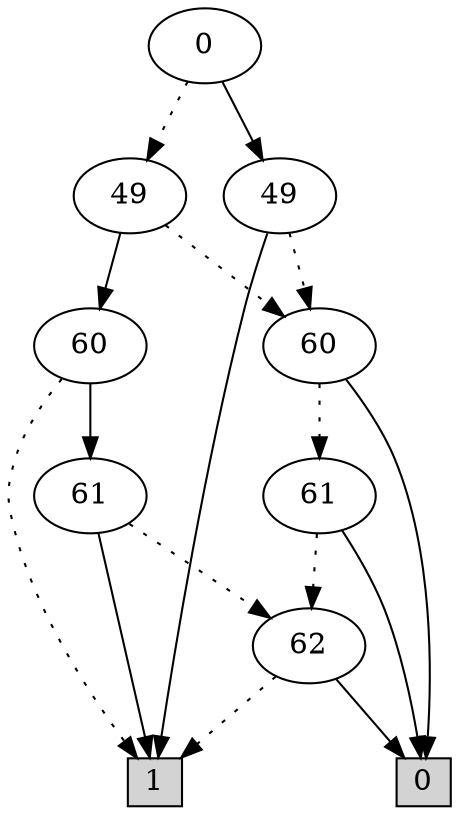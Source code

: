 digraph G {
0 [shape=box, label="0", style=filled, shape=box, height=0.3, width=0.3];
1 [shape=box, label="1", style=filled, shape=box, height=0.3, width=0.3];
875 [label="0"];
875 -> 873 [style=dotted];
875 -> 874 [style=filled];
873 [label="49"];
873 -> 872 [style=dotted];
873 -> 859 [style=filled];
872 [label="60"];
872 -> 871 [style=dotted];
872 -> 0 [style=filled];
871 [label="61"];
871 -> 127 [style=dotted];
871 -> 0 [style=filled];
127 [label="62"];
127 -> 1 [style=dotted];
127 -> 0 [style=filled];
859 [label="60"];
859 -> 1 [style=dotted];
859 -> 858 [style=filled];
858 [label="61"];
858 -> 127 [style=dotted];
858 -> 1 [style=filled];
874 [label="49"];
874 -> 872 [style=dotted];
874 -> 1 [style=filled];
}
